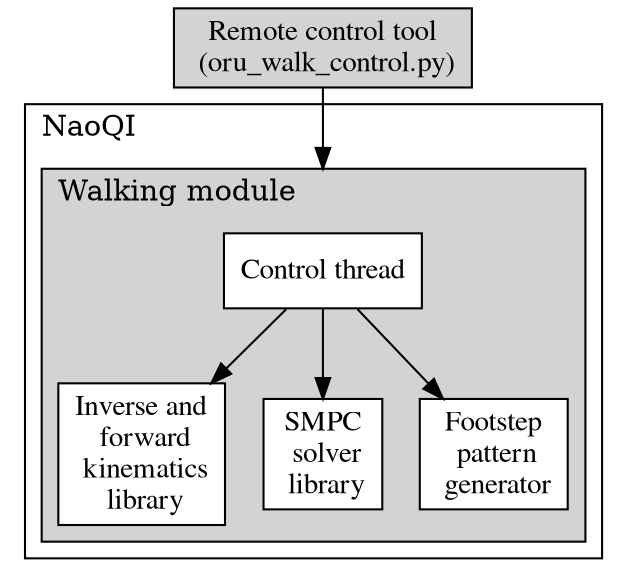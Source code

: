 digraph arch {
    compound=true
    node [shape=box, style=filled, fontname="Times"];

    subgraph cluster0 {
        subgraph cluster1 {
            node [fillcolor=white, style=filled, fontname="Times"]
            thread [label="Control thread"];
            igm [label="Inverse and\n forward\n kinematics\n library"];
            solver [label="SMPC\n solver\n library"];
            wmg [label="Footstep\n pattern\n generator"];

            thread -> igm;
            thread -> solver;
            thread -> wmg;

            label="Walking module";
            style=filled;
            labeljust=l;
        }

        label="NaoQI";
        fillcolor=white;
        labeljust=l;
    }

    control [label="Remote control tool\n (oru_walk_control.py)"];
    control -> thread [lhead=cluster1];
}
